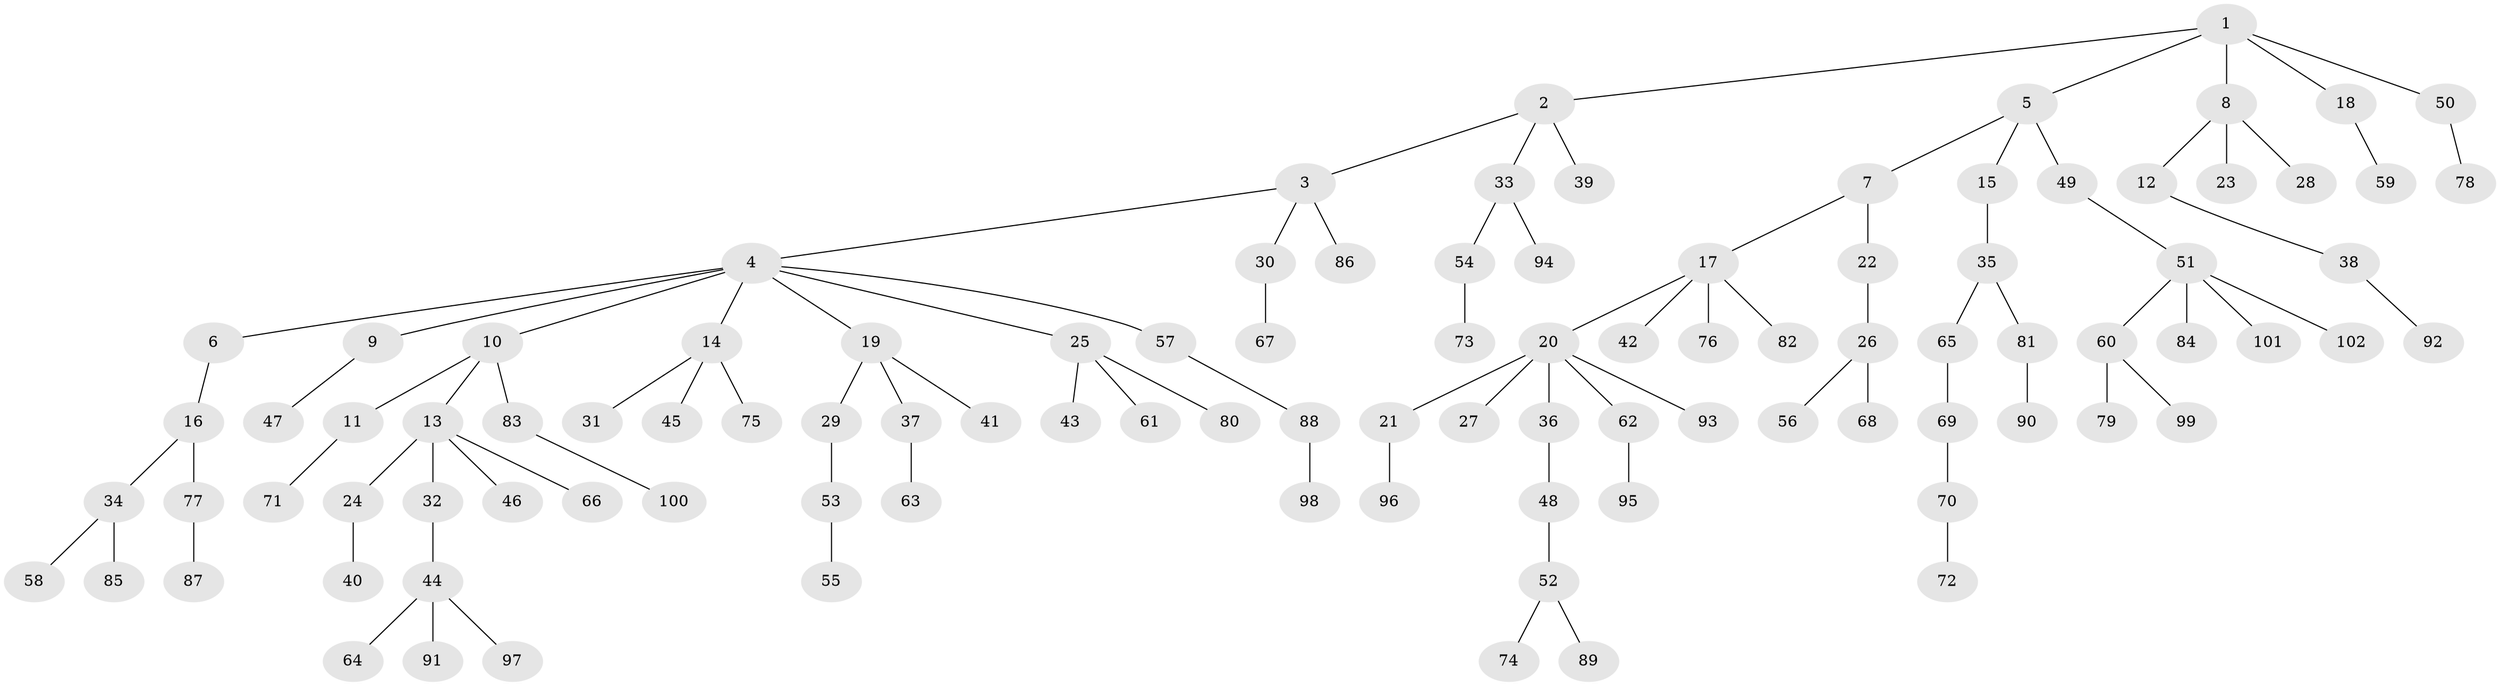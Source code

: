 // coarse degree distribution, {5: 0.02857142857142857, 6: 0.014285714285714285, 10: 0.014285714285714285, 4: 0.08571428571428572, 2: 0.2, 3: 0.1, 1: 0.5571428571428572}
// Generated by graph-tools (version 1.1) at 2025/24/03/03/25 07:24:05]
// undirected, 102 vertices, 101 edges
graph export_dot {
graph [start="1"]
  node [color=gray90,style=filled];
  1;
  2;
  3;
  4;
  5;
  6;
  7;
  8;
  9;
  10;
  11;
  12;
  13;
  14;
  15;
  16;
  17;
  18;
  19;
  20;
  21;
  22;
  23;
  24;
  25;
  26;
  27;
  28;
  29;
  30;
  31;
  32;
  33;
  34;
  35;
  36;
  37;
  38;
  39;
  40;
  41;
  42;
  43;
  44;
  45;
  46;
  47;
  48;
  49;
  50;
  51;
  52;
  53;
  54;
  55;
  56;
  57;
  58;
  59;
  60;
  61;
  62;
  63;
  64;
  65;
  66;
  67;
  68;
  69;
  70;
  71;
  72;
  73;
  74;
  75;
  76;
  77;
  78;
  79;
  80;
  81;
  82;
  83;
  84;
  85;
  86;
  87;
  88;
  89;
  90;
  91;
  92;
  93;
  94;
  95;
  96;
  97;
  98;
  99;
  100;
  101;
  102;
  1 -- 2;
  1 -- 5;
  1 -- 8;
  1 -- 18;
  1 -- 50;
  2 -- 3;
  2 -- 33;
  2 -- 39;
  3 -- 4;
  3 -- 30;
  3 -- 86;
  4 -- 6;
  4 -- 9;
  4 -- 10;
  4 -- 14;
  4 -- 19;
  4 -- 25;
  4 -- 57;
  5 -- 7;
  5 -- 15;
  5 -- 49;
  6 -- 16;
  7 -- 17;
  7 -- 22;
  8 -- 12;
  8 -- 23;
  8 -- 28;
  9 -- 47;
  10 -- 11;
  10 -- 13;
  10 -- 83;
  11 -- 71;
  12 -- 38;
  13 -- 24;
  13 -- 32;
  13 -- 46;
  13 -- 66;
  14 -- 31;
  14 -- 45;
  14 -- 75;
  15 -- 35;
  16 -- 34;
  16 -- 77;
  17 -- 20;
  17 -- 42;
  17 -- 76;
  17 -- 82;
  18 -- 59;
  19 -- 29;
  19 -- 37;
  19 -- 41;
  20 -- 21;
  20 -- 27;
  20 -- 36;
  20 -- 62;
  20 -- 93;
  21 -- 96;
  22 -- 26;
  24 -- 40;
  25 -- 43;
  25 -- 61;
  25 -- 80;
  26 -- 56;
  26 -- 68;
  29 -- 53;
  30 -- 67;
  32 -- 44;
  33 -- 54;
  33 -- 94;
  34 -- 58;
  34 -- 85;
  35 -- 65;
  35 -- 81;
  36 -- 48;
  37 -- 63;
  38 -- 92;
  44 -- 64;
  44 -- 91;
  44 -- 97;
  48 -- 52;
  49 -- 51;
  50 -- 78;
  51 -- 60;
  51 -- 84;
  51 -- 101;
  51 -- 102;
  52 -- 74;
  52 -- 89;
  53 -- 55;
  54 -- 73;
  57 -- 88;
  60 -- 79;
  60 -- 99;
  62 -- 95;
  65 -- 69;
  69 -- 70;
  70 -- 72;
  77 -- 87;
  81 -- 90;
  83 -- 100;
  88 -- 98;
}
